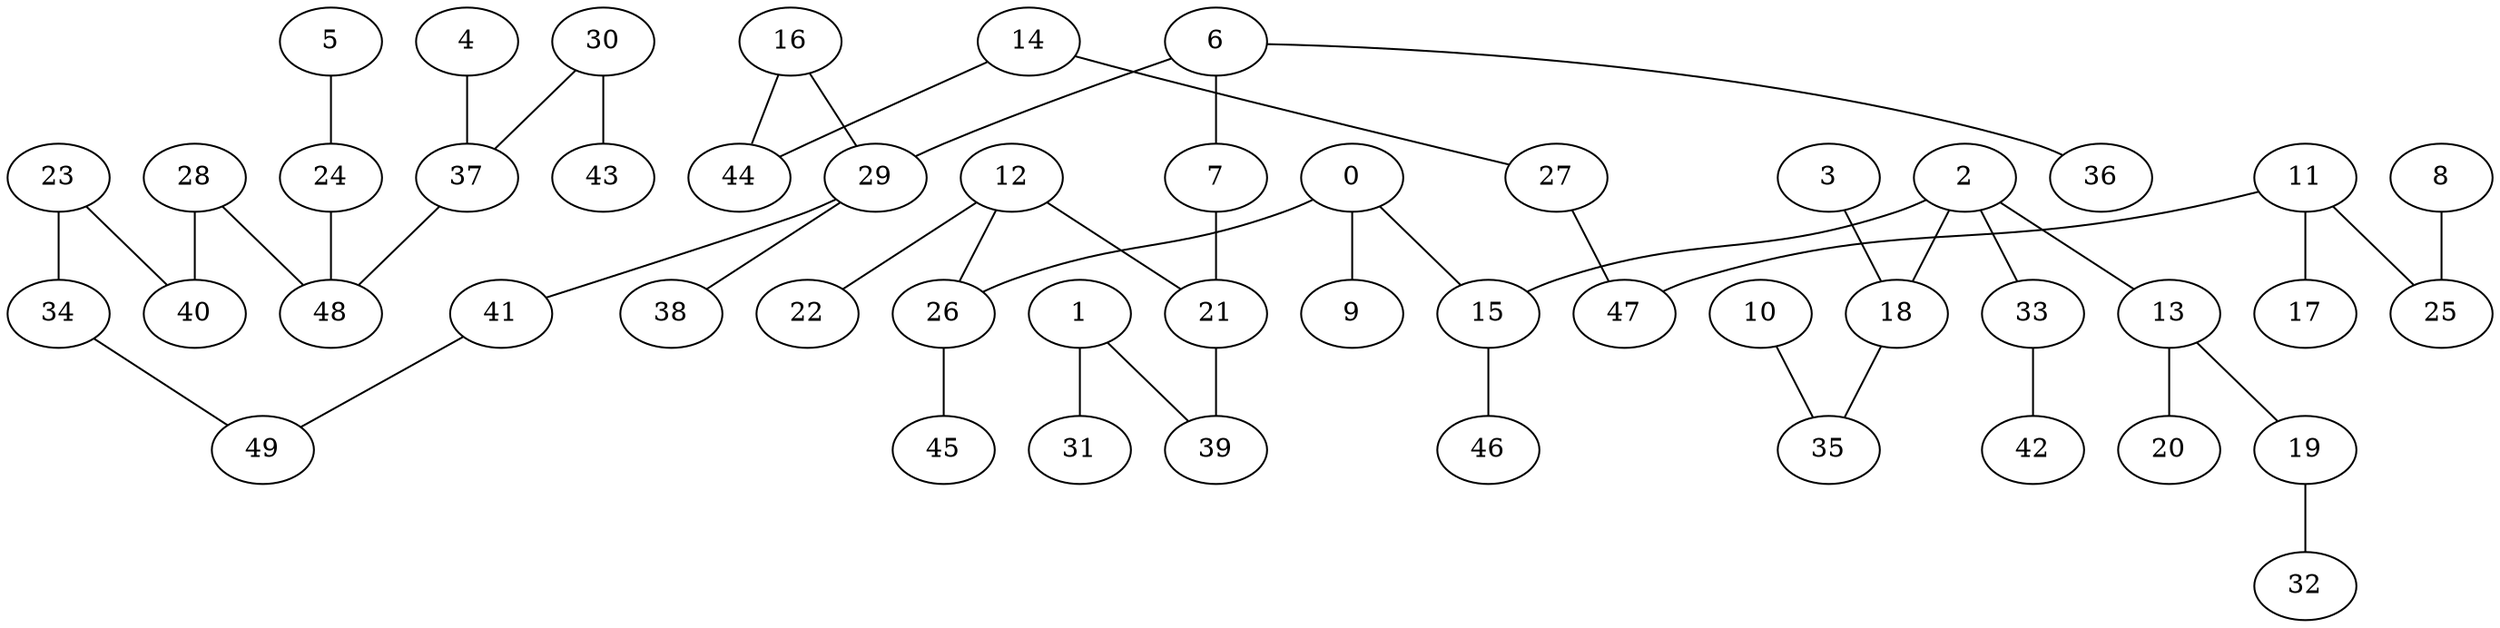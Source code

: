 graph grafoGeografico_50_30_KruskalD  {
14;
44;
18;
35;
24;
48;
41;
49;
2;
33;
6;
29;
12;
21;
16;
30;
37;
13;
7;
28;
40;
19;
27;
47;
36;
23;
34;
26;
11;
0;
9;
15;
46;
45;
4;
10;
5;
22;
38;
32;
42;
1;
31;
39;
20;
3;
8;
25;
43;
17;
14 -- 44;
18 -- 35;
24 -- 48;
41 -- 49;
2 -- 33;
6 -- 29;
12 -- 21;
16 -- 44;
30 -- 37;
2 -- 13;
16 -- 29;
37 -- 48;
6 -- 7;
28 -- 40;
13 -- 19;
27 -- 47;
6 -- 36;
7 -- 21;
23 -- 34;
23 -- 40;
28 -- 48;
12 -- 26;
34 -- 49;
2 -- 18;
11 -- 47;
14 -- 27;
0 -- 9;
15 -- 46;
26 -- 45;
0 -- 26;
4 -- 37;
10 -- 35;
5 -- 24;
12 -- 22;
29 -- 38;
19 -- 32;
29 -- 41;
33 -- 42;
0 -- 15;
1 -- 31;
2 -- 15;
21 -- 39;
13 -- 20;
3 -- 18;
8 -- 25;
30 -- 43;
1 -- 39;
11 -- 25;
11 -- 17;
}